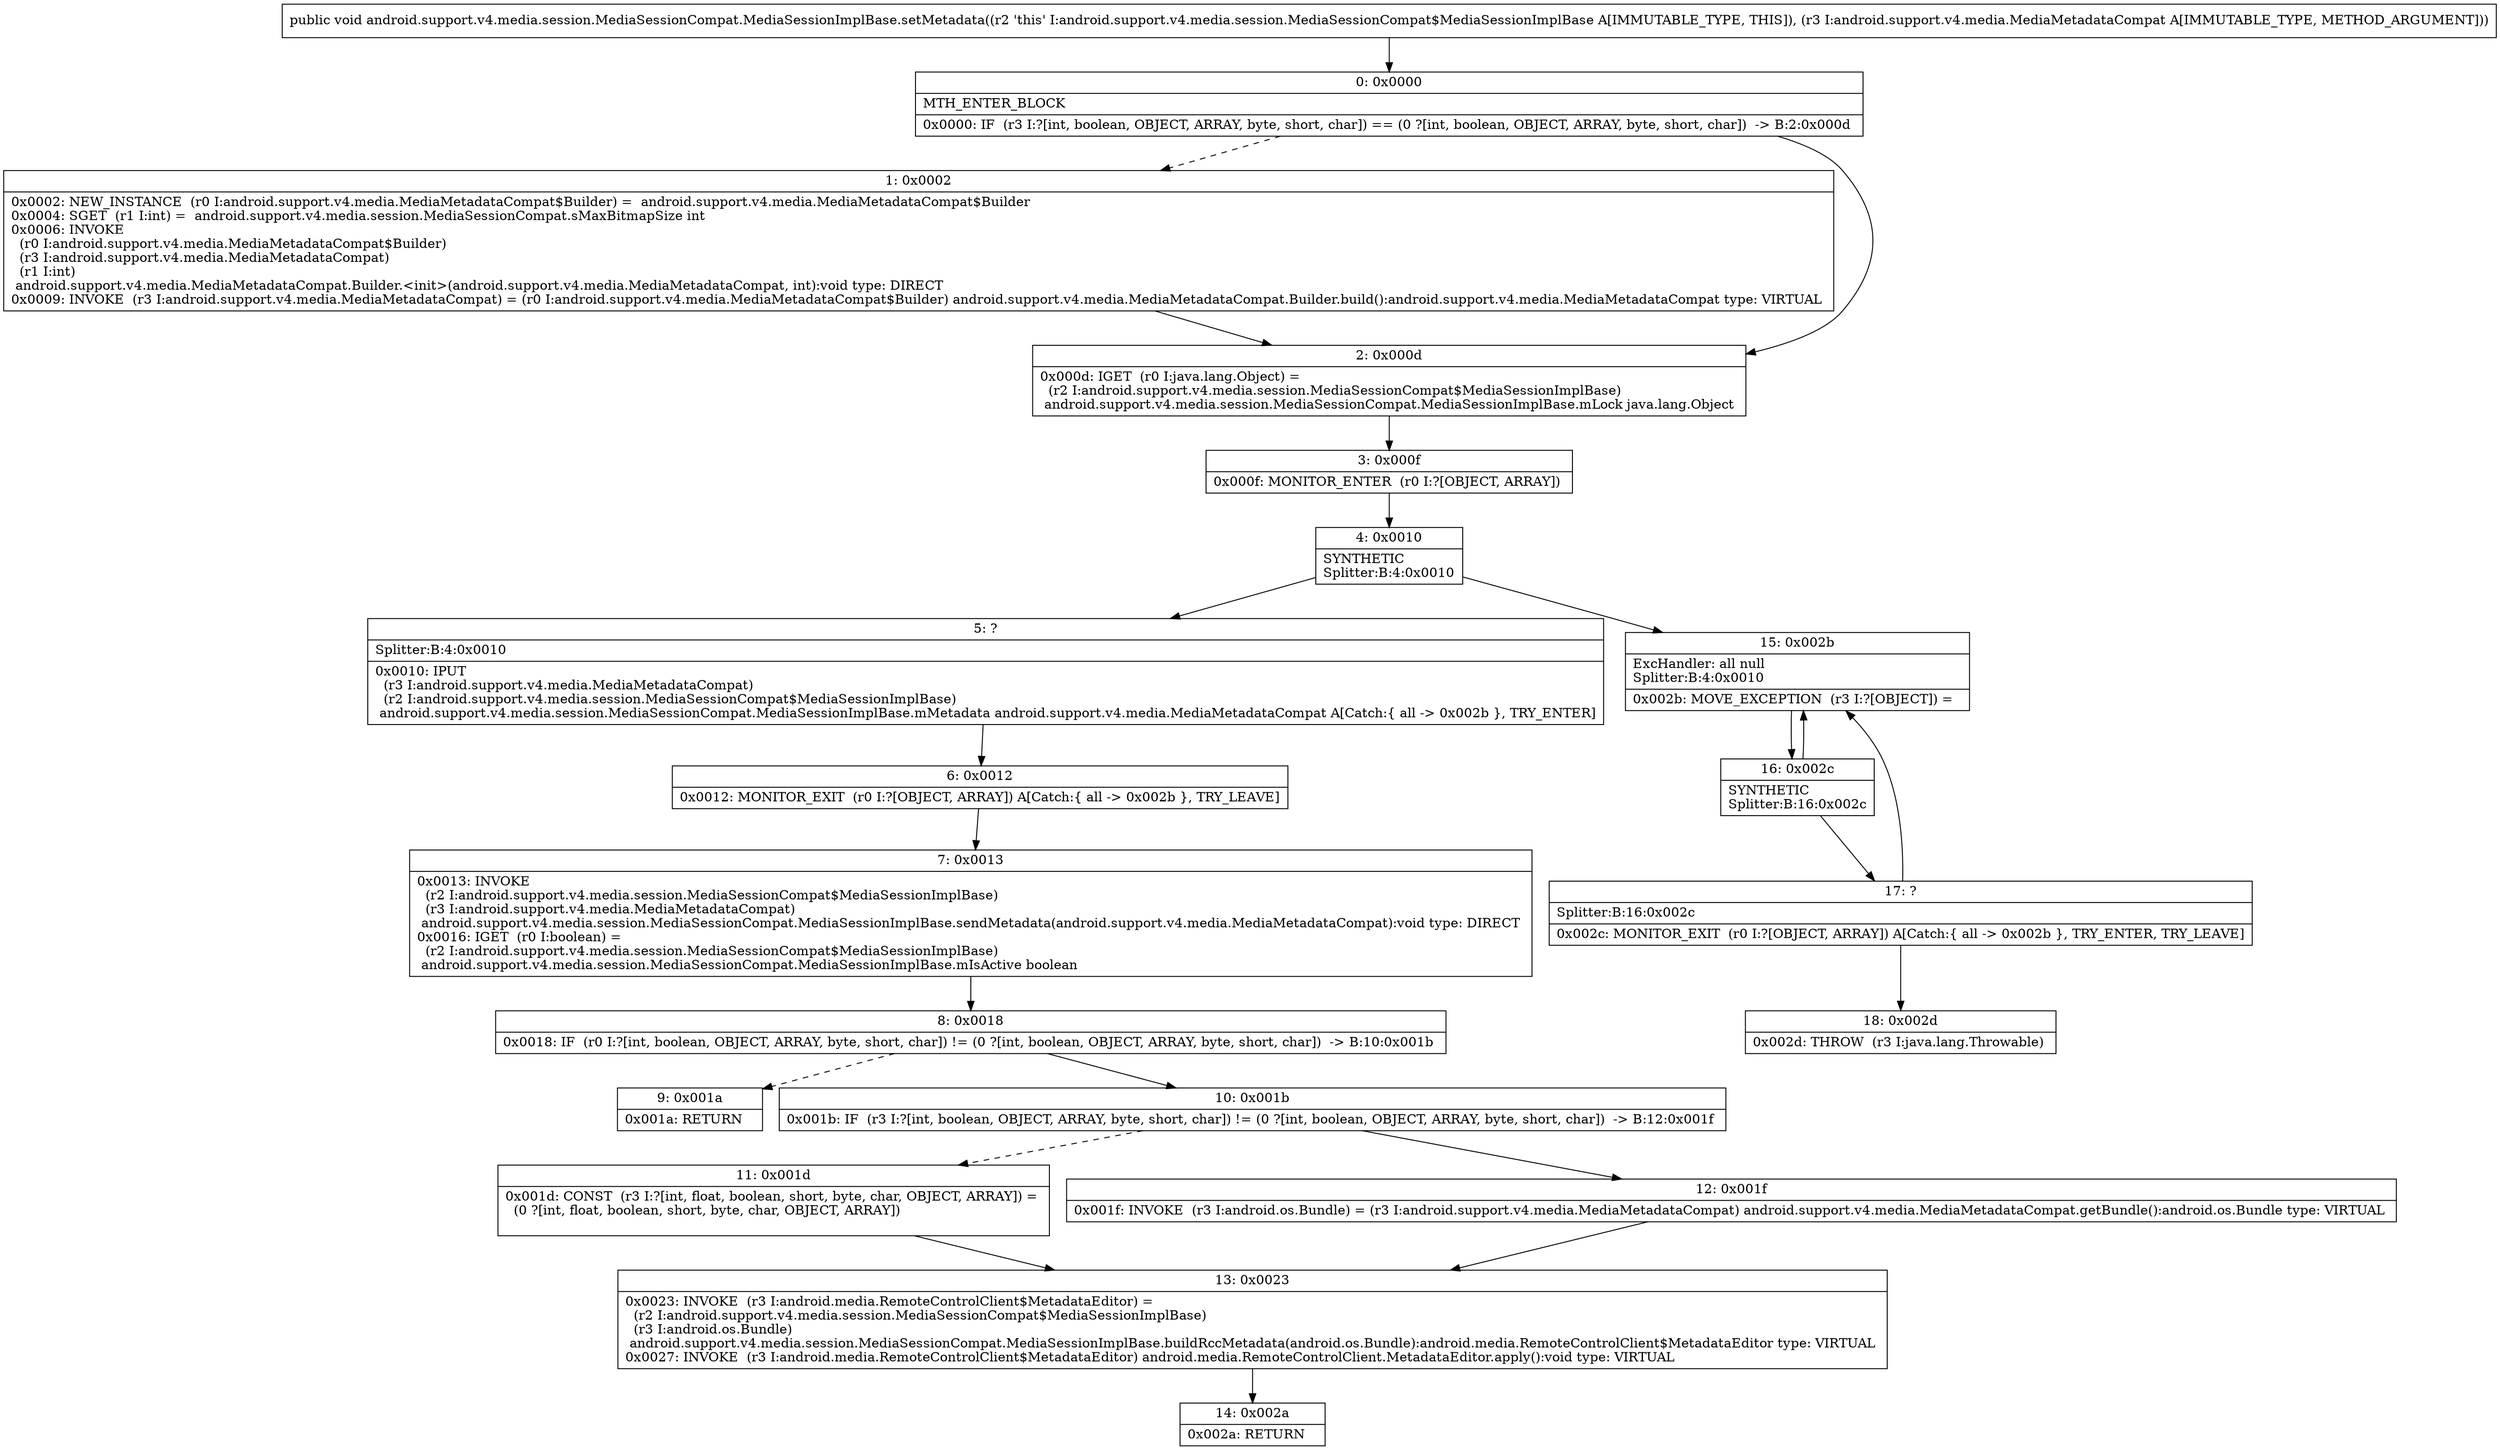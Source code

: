 digraph "CFG forandroid.support.v4.media.session.MediaSessionCompat.MediaSessionImplBase.setMetadata(Landroid\/support\/v4\/media\/MediaMetadataCompat;)V" {
Node_0 [shape=record,label="{0\:\ 0x0000|MTH_ENTER_BLOCK\l|0x0000: IF  (r3 I:?[int, boolean, OBJECT, ARRAY, byte, short, char]) == (0 ?[int, boolean, OBJECT, ARRAY, byte, short, char])  \-\> B:2:0x000d \l}"];
Node_1 [shape=record,label="{1\:\ 0x0002|0x0002: NEW_INSTANCE  (r0 I:android.support.v4.media.MediaMetadataCompat$Builder) =  android.support.v4.media.MediaMetadataCompat$Builder \l0x0004: SGET  (r1 I:int) =  android.support.v4.media.session.MediaSessionCompat.sMaxBitmapSize int \l0x0006: INVOKE  \l  (r0 I:android.support.v4.media.MediaMetadataCompat$Builder)\l  (r3 I:android.support.v4.media.MediaMetadataCompat)\l  (r1 I:int)\l android.support.v4.media.MediaMetadataCompat.Builder.\<init\>(android.support.v4.media.MediaMetadataCompat, int):void type: DIRECT \l0x0009: INVOKE  (r3 I:android.support.v4.media.MediaMetadataCompat) = (r0 I:android.support.v4.media.MediaMetadataCompat$Builder) android.support.v4.media.MediaMetadataCompat.Builder.build():android.support.v4.media.MediaMetadataCompat type: VIRTUAL \l}"];
Node_2 [shape=record,label="{2\:\ 0x000d|0x000d: IGET  (r0 I:java.lang.Object) = \l  (r2 I:android.support.v4.media.session.MediaSessionCompat$MediaSessionImplBase)\l android.support.v4.media.session.MediaSessionCompat.MediaSessionImplBase.mLock java.lang.Object \l}"];
Node_3 [shape=record,label="{3\:\ 0x000f|0x000f: MONITOR_ENTER  (r0 I:?[OBJECT, ARRAY]) \l}"];
Node_4 [shape=record,label="{4\:\ 0x0010|SYNTHETIC\lSplitter:B:4:0x0010\l}"];
Node_5 [shape=record,label="{5\:\ ?|Splitter:B:4:0x0010\l|0x0010: IPUT  \l  (r3 I:android.support.v4.media.MediaMetadataCompat)\l  (r2 I:android.support.v4.media.session.MediaSessionCompat$MediaSessionImplBase)\l android.support.v4.media.session.MediaSessionCompat.MediaSessionImplBase.mMetadata android.support.v4.media.MediaMetadataCompat A[Catch:\{ all \-\> 0x002b \}, TRY_ENTER]\l}"];
Node_6 [shape=record,label="{6\:\ 0x0012|0x0012: MONITOR_EXIT  (r0 I:?[OBJECT, ARRAY]) A[Catch:\{ all \-\> 0x002b \}, TRY_LEAVE]\l}"];
Node_7 [shape=record,label="{7\:\ 0x0013|0x0013: INVOKE  \l  (r2 I:android.support.v4.media.session.MediaSessionCompat$MediaSessionImplBase)\l  (r3 I:android.support.v4.media.MediaMetadataCompat)\l android.support.v4.media.session.MediaSessionCompat.MediaSessionImplBase.sendMetadata(android.support.v4.media.MediaMetadataCompat):void type: DIRECT \l0x0016: IGET  (r0 I:boolean) = \l  (r2 I:android.support.v4.media.session.MediaSessionCompat$MediaSessionImplBase)\l android.support.v4.media.session.MediaSessionCompat.MediaSessionImplBase.mIsActive boolean \l}"];
Node_8 [shape=record,label="{8\:\ 0x0018|0x0018: IF  (r0 I:?[int, boolean, OBJECT, ARRAY, byte, short, char]) != (0 ?[int, boolean, OBJECT, ARRAY, byte, short, char])  \-\> B:10:0x001b \l}"];
Node_9 [shape=record,label="{9\:\ 0x001a|0x001a: RETURN   \l}"];
Node_10 [shape=record,label="{10\:\ 0x001b|0x001b: IF  (r3 I:?[int, boolean, OBJECT, ARRAY, byte, short, char]) != (0 ?[int, boolean, OBJECT, ARRAY, byte, short, char])  \-\> B:12:0x001f \l}"];
Node_11 [shape=record,label="{11\:\ 0x001d|0x001d: CONST  (r3 I:?[int, float, boolean, short, byte, char, OBJECT, ARRAY]) = \l  (0 ?[int, float, boolean, short, byte, char, OBJECT, ARRAY])\l \l}"];
Node_12 [shape=record,label="{12\:\ 0x001f|0x001f: INVOKE  (r3 I:android.os.Bundle) = (r3 I:android.support.v4.media.MediaMetadataCompat) android.support.v4.media.MediaMetadataCompat.getBundle():android.os.Bundle type: VIRTUAL \l}"];
Node_13 [shape=record,label="{13\:\ 0x0023|0x0023: INVOKE  (r3 I:android.media.RemoteControlClient$MetadataEditor) = \l  (r2 I:android.support.v4.media.session.MediaSessionCompat$MediaSessionImplBase)\l  (r3 I:android.os.Bundle)\l android.support.v4.media.session.MediaSessionCompat.MediaSessionImplBase.buildRccMetadata(android.os.Bundle):android.media.RemoteControlClient$MetadataEditor type: VIRTUAL \l0x0027: INVOKE  (r3 I:android.media.RemoteControlClient$MetadataEditor) android.media.RemoteControlClient.MetadataEditor.apply():void type: VIRTUAL \l}"];
Node_14 [shape=record,label="{14\:\ 0x002a|0x002a: RETURN   \l}"];
Node_15 [shape=record,label="{15\:\ 0x002b|ExcHandler: all null\lSplitter:B:4:0x0010\l|0x002b: MOVE_EXCEPTION  (r3 I:?[OBJECT]) =  \l}"];
Node_16 [shape=record,label="{16\:\ 0x002c|SYNTHETIC\lSplitter:B:16:0x002c\l}"];
Node_17 [shape=record,label="{17\:\ ?|Splitter:B:16:0x002c\l|0x002c: MONITOR_EXIT  (r0 I:?[OBJECT, ARRAY]) A[Catch:\{ all \-\> 0x002b \}, TRY_ENTER, TRY_LEAVE]\l}"];
Node_18 [shape=record,label="{18\:\ 0x002d|0x002d: THROW  (r3 I:java.lang.Throwable) \l}"];
MethodNode[shape=record,label="{public void android.support.v4.media.session.MediaSessionCompat.MediaSessionImplBase.setMetadata((r2 'this' I:android.support.v4.media.session.MediaSessionCompat$MediaSessionImplBase A[IMMUTABLE_TYPE, THIS]), (r3 I:android.support.v4.media.MediaMetadataCompat A[IMMUTABLE_TYPE, METHOD_ARGUMENT])) }"];
MethodNode -> Node_0;
Node_0 -> Node_1[style=dashed];
Node_0 -> Node_2;
Node_1 -> Node_2;
Node_2 -> Node_3;
Node_3 -> Node_4;
Node_4 -> Node_5;
Node_4 -> Node_15;
Node_5 -> Node_6;
Node_6 -> Node_7;
Node_7 -> Node_8;
Node_8 -> Node_9[style=dashed];
Node_8 -> Node_10;
Node_10 -> Node_11[style=dashed];
Node_10 -> Node_12;
Node_11 -> Node_13;
Node_12 -> Node_13;
Node_13 -> Node_14;
Node_15 -> Node_16;
Node_16 -> Node_17;
Node_16 -> Node_15;
Node_17 -> Node_18;
Node_17 -> Node_15;
}

